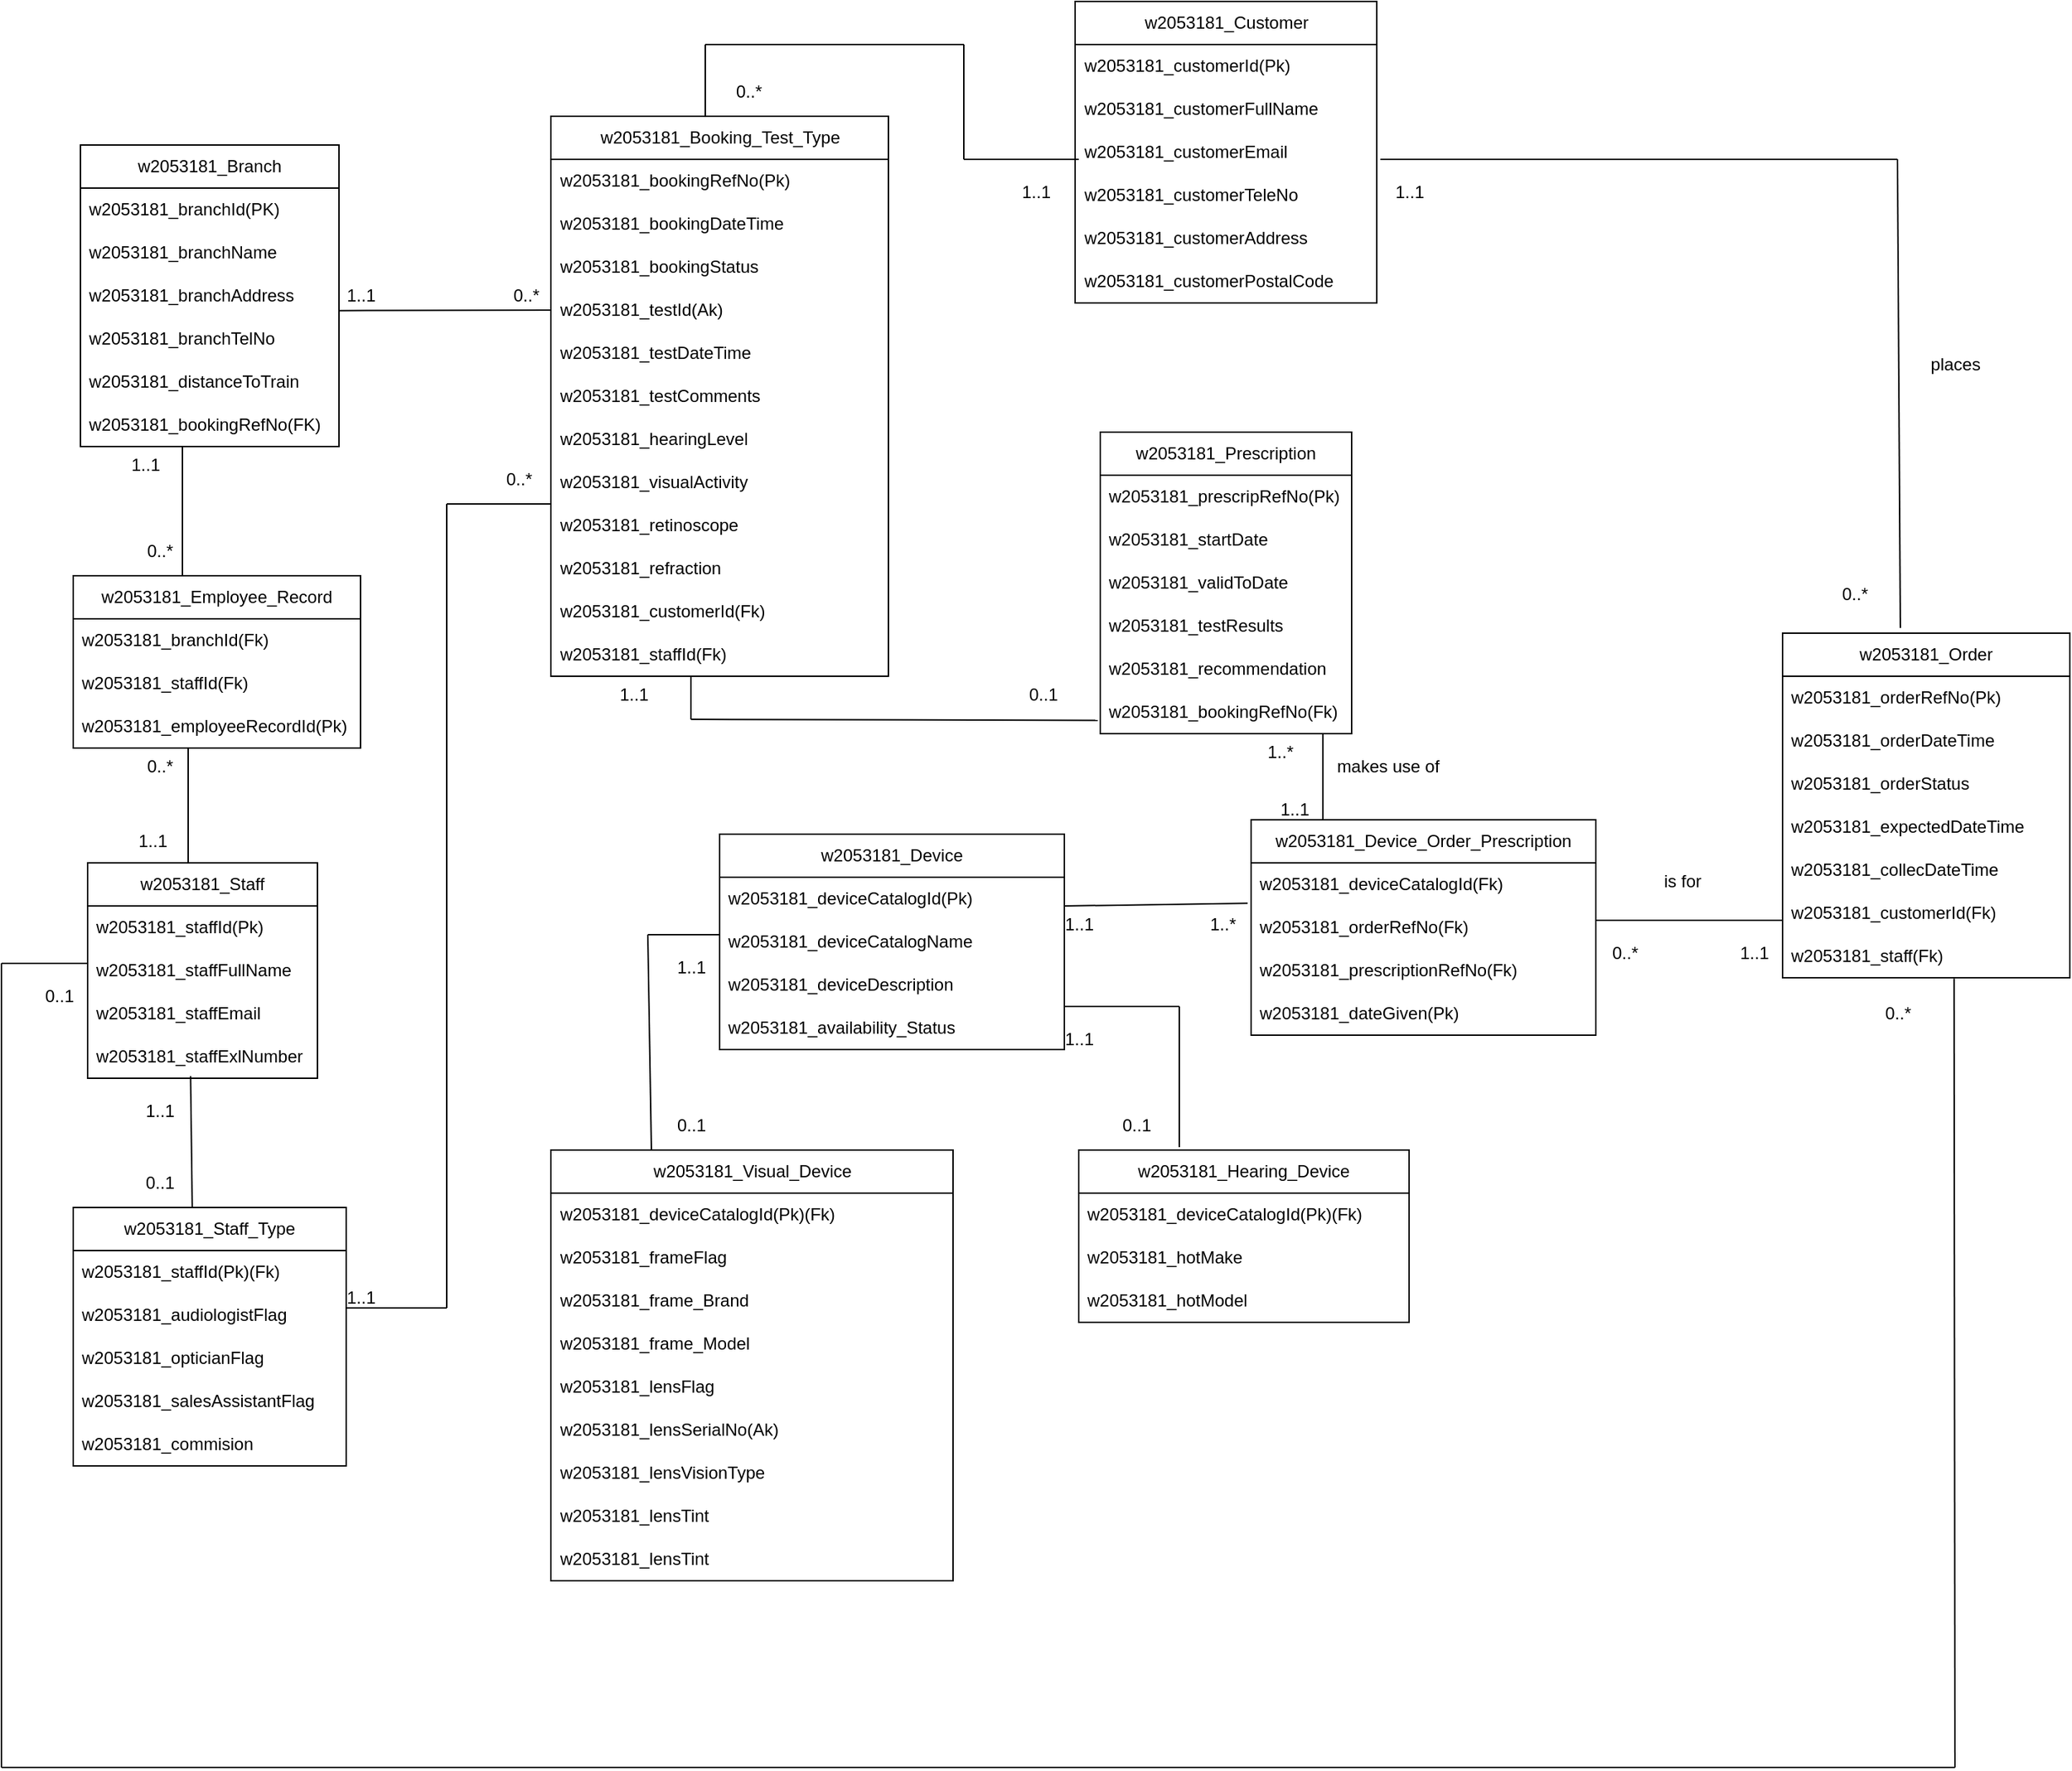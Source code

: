 <mxfile version="24.8.3">
  <diagram name="Page-1" id="bJyHh586enk4Mlsa7Qvp">
    <mxGraphModel dx="1720" dy="743" grid="1" gridSize="10" guides="1" tooltips="1" connect="1" arrows="1" fold="1" page="1" pageScale="1" pageWidth="850" pageHeight="1100" math="0" shadow="0">
      <root>
        <mxCell id="0" />
        <mxCell id="1" parent="0" />
        <mxCell id="fAgYxq34U-bRokej3RfG-1" value="w2053181_Branch" style="swimlane;fontStyle=0;childLayout=stackLayout;horizontal=1;startSize=30;horizontalStack=0;resizeParent=1;resizeParentMax=0;resizeLast=0;collapsible=1;marginBottom=0;whiteSpace=wrap;html=1;" vertex="1" parent="1">
          <mxGeometry x="85" y="150" width="180" height="210" as="geometry" />
        </mxCell>
        <mxCell id="fAgYxq34U-bRokej3RfG-2" value="w2053181_branchId(PK)" style="text;strokeColor=none;fillColor=none;align=left;verticalAlign=middle;spacingLeft=4;spacingRight=4;overflow=hidden;points=[[0,0.5],[1,0.5]];portConstraint=eastwest;rotatable=0;whiteSpace=wrap;html=1;" vertex="1" parent="fAgYxq34U-bRokej3RfG-1">
          <mxGeometry y="30" width="180" height="30" as="geometry" />
        </mxCell>
        <mxCell id="fAgYxq34U-bRokej3RfG-3" value="w2053181_branchName" style="text;strokeColor=none;fillColor=none;align=left;verticalAlign=middle;spacingLeft=4;spacingRight=4;overflow=hidden;points=[[0,0.5],[1,0.5]];portConstraint=eastwest;rotatable=0;whiteSpace=wrap;html=1;" vertex="1" parent="fAgYxq34U-bRokej3RfG-1">
          <mxGeometry y="60" width="180" height="30" as="geometry" />
        </mxCell>
        <mxCell id="fAgYxq34U-bRokej3RfG-4" value="w2053181_branchAddress" style="text;strokeColor=none;fillColor=none;align=left;verticalAlign=middle;spacingLeft=4;spacingRight=4;overflow=hidden;points=[[0,0.5],[1,0.5]];portConstraint=eastwest;rotatable=0;whiteSpace=wrap;html=1;" vertex="1" parent="fAgYxq34U-bRokej3RfG-1">
          <mxGeometry y="90" width="180" height="30" as="geometry" />
        </mxCell>
        <mxCell id="fAgYxq34U-bRokej3RfG-5" value="w2053181_branchTelNo" style="text;strokeColor=none;fillColor=none;align=left;verticalAlign=middle;spacingLeft=4;spacingRight=4;overflow=hidden;points=[[0,0.5],[1,0.5]];portConstraint=eastwest;rotatable=0;whiteSpace=wrap;html=1;" vertex="1" parent="fAgYxq34U-bRokej3RfG-1">
          <mxGeometry y="120" width="180" height="30" as="geometry" />
        </mxCell>
        <mxCell id="fAgYxq34U-bRokej3RfG-6" value="w2053181_distanceToTrain" style="text;strokeColor=none;fillColor=none;align=left;verticalAlign=middle;spacingLeft=4;spacingRight=4;overflow=hidden;points=[[0,0.5],[1,0.5]];portConstraint=eastwest;rotatable=0;whiteSpace=wrap;html=1;" vertex="1" parent="fAgYxq34U-bRokej3RfG-1">
          <mxGeometry y="150" width="180" height="30" as="geometry" />
        </mxCell>
        <mxCell id="fAgYxq34U-bRokej3RfG-7" value="w2053181_bookingRefNo(FK)" style="text;strokeColor=none;fillColor=none;align=left;verticalAlign=middle;spacingLeft=4;spacingRight=4;overflow=hidden;points=[[0,0.5],[1,0.5]];portConstraint=eastwest;rotatable=0;whiteSpace=wrap;html=1;" vertex="1" parent="fAgYxq34U-bRokej3RfG-1">
          <mxGeometry y="180" width="180" height="30" as="geometry" />
        </mxCell>
        <mxCell id="fAgYxq34U-bRokej3RfG-8" value="w2053181_Employee_Record" style="swimlane;fontStyle=0;childLayout=stackLayout;horizontal=1;startSize=30;horizontalStack=0;resizeParent=1;resizeParentMax=0;resizeLast=0;collapsible=1;marginBottom=0;whiteSpace=wrap;html=1;" vertex="1" parent="1">
          <mxGeometry x="80" y="450" width="200" height="120" as="geometry" />
        </mxCell>
        <mxCell id="fAgYxq34U-bRokej3RfG-9" value="w2053181_branchId(Fk)" style="text;strokeColor=none;fillColor=none;align=left;verticalAlign=middle;spacingLeft=4;spacingRight=4;overflow=hidden;points=[[0,0.5],[1,0.5]];portConstraint=eastwest;rotatable=0;whiteSpace=wrap;html=1;" vertex="1" parent="fAgYxq34U-bRokej3RfG-8">
          <mxGeometry y="30" width="200" height="30" as="geometry" />
        </mxCell>
        <mxCell id="fAgYxq34U-bRokej3RfG-10" value="w2053181_staffId(Fk)" style="text;strokeColor=none;fillColor=none;align=left;verticalAlign=middle;spacingLeft=4;spacingRight=4;overflow=hidden;points=[[0,0.5],[1,0.5]];portConstraint=eastwest;rotatable=0;whiteSpace=wrap;html=1;" vertex="1" parent="fAgYxq34U-bRokej3RfG-8">
          <mxGeometry y="60" width="200" height="30" as="geometry" />
        </mxCell>
        <mxCell id="fAgYxq34U-bRokej3RfG-12" value="w2053181_employeeRecordId(Pk)" style="text;strokeColor=none;fillColor=none;align=left;verticalAlign=middle;spacingLeft=4;spacingRight=4;overflow=hidden;points=[[0,0.5],[1,0.5]];portConstraint=eastwest;rotatable=0;whiteSpace=wrap;html=1;" vertex="1" parent="fAgYxq34U-bRokej3RfG-8">
          <mxGeometry y="90" width="200" height="30" as="geometry" />
        </mxCell>
        <mxCell id="fAgYxq34U-bRokej3RfG-14" value="w2053181_Staff_Type" style="swimlane;fontStyle=0;childLayout=stackLayout;horizontal=1;startSize=30;horizontalStack=0;resizeParent=1;resizeParentMax=0;resizeLast=0;collapsible=1;marginBottom=0;whiteSpace=wrap;html=1;" vertex="1" parent="1">
          <mxGeometry x="80" y="890" width="190" height="180" as="geometry" />
        </mxCell>
        <mxCell id="fAgYxq34U-bRokej3RfG-15" value="w2053181_staffId(Pk)(Fk)" style="text;strokeColor=none;fillColor=none;align=left;verticalAlign=middle;spacingLeft=4;spacingRight=4;overflow=hidden;points=[[0,0.5],[1,0.5]];portConstraint=eastwest;rotatable=0;whiteSpace=wrap;html=1;" vertex="1" parent="fAgYxq34U-bRokej3RfG-14">
          <mxGeometry y="30" width="190" height="30" as="geometry" />
        </mxCell>
        <mxCell id="fAgYxq34U-bRokej3RfG-19" value="w2053181_audiologistFlag" style="text;strokeColor=none;fillColor=none;align=left;verticalAlign=middle;spacingLeft=4;spacingRight=4;overflow=hidden;points=[[0,0.5],[1,0.5]];portConstraint=eastwest;rotatable=0;whiteSpace=wrap;html=1;" vertex="1" parent="fAgYxq34U-bRokej3RfG-14">
          <mxGeometry y="60" width="190" height="30" as="geometry" />
        </mxCell>
        <mxCell id="fAgYxq34U-bRokej3RfG-18" value="w2053181_opticianFlag" style="text;strokeColor=none;fillColor=none;align=left;verticalAlign=middle;spacingLeft=4;spacingRight=4;overflow=hidden;points=[[0,0.5],[1,0.5]];portConstraint=eastwest;rotatable=0;whiteSpace=wrap;html=1;" vertex="1" parent="fAgYxq34U-bRokej3RfG-14">
          <mxGeometry y="90" width="190" height="30" as="geometry" />
        </mxCell>
        <mxCell id="fAgYxq34U-bRokej3RfG-16" value="w2053181_salesAssistantFlag" style="text;strokeColor=none;fillColor=none;align=left;verticalAlign=middle;spacingLeft=4;spacingRight=4;overflow=hidden;points=[[0,0.5],[1,0.5]];portConstraint=eastwest;rotatable=0;whiteSpace=wrap;html=1;" vertex="1" parent="fAgYxq34U-bRokej3RfG-14">
          <mxGeometry y="120" width="190" height="30" as="geometry" />
        </mxCell>
        <mxCell id="fAgYxq34U-bRokej3RfG-17" value="w2053181_commision" style="text;strokeColor=none;fillColor=none;align=left;verticalAlign=middle;spacingLeft=4;spacingRight=4;overflow=hidden;points=[[0,0.5],[1,0.5]];portConstraint=eastwest;rotatable=0;whiteSpace=wrap;html=1;" vertex="1" parent="fAgYxq34U-bRokej3RfG-14">
          <mxGeometry y="150" width="190" height="30" as="geometry" />
        </mxCell>
        <mxCell id="fAgYxq34U-bRokej3RfG-20" value="w2053181_Staff" style="swimlane;fontStyle=0;childLayout=stackLayout;horizontal=1;startSize=30;horizontalStack=0;resizeParent=1;resizeParentMax=0;resizeLast=0;collapsible=1;marginBottom=0;whiteSpace=wrap;html=1;" vertex="1" parent="1">
          <mxGeometry x="90" y="650" width="160" height="150" as="geometry" />
        </mxCell>
        <mxCell id="fAgYxq34U-bRokej3RfG-21" value="w2053181_staffId(Pk)" style="text;strokeColor=none;fillColor=none;align=left;verticalAlign=middle;spacingLeft=4;spacingRight=4;overflow=hidden;points=[[0,0.5],[1,0.5]];portConstraint=eastwest;rotatable=0;whiteSpace=wrap;html=1;" vertex="1" parent="fAgYxq34U-bRokej3RfG-20">
          <mxGeometry y="30" width="160" height="30" as="geometry" />
        </mxCell>
        <mxCell id="fAgYxq34U-bRokej3RfG-22" value="w2053181_staffFullName" style="text;strokeColor=none;fillColor=none;align=left;verticalAlign=middle;spacingLeft=4;spacingRight=4;overflow=hidden;points=[[0,0.5],[1,0.5]];portConstraint=eastwest;rotatable=0;whiteSpace=wrap;html=1;" vertex="1" parent="fAgYxq34U-bRokej3RfG-20">
          <mxGeometry y="60" width="160" height="30" as="geometry" />
        </mxCell>
        <mxCell id="fAgYxq34U-bRokej3RfG-23" value="w2053181_staffEmail" style="text;strokeColor=none;fillColor=none;align=left;verticalAlign=middle;spacingLeft=4;spacingRight=4;overflow=hidden;points=[[0,0.5],[1,0.5]];portConstraint=eastwest;rotatable=0;whiteSpace=wrap;html=1;" vertex="1" parent="fAgYxq34U-bRokej3RfG-20">
          <mxGeometry y="90" width="160" height="30" as="geometry" />
        </mxCell>
        <mxCell id="fAgYxq34U-bRokej3RfG-24" value="w2053181_staffExlNumber" style="text;strokeColor=none;fillColor=none;align=left;verticalAlign=middle;spacingLeft=4;spacingRight=4;overflow=hidden;points=[[0,0.5],[1,0.5]];portConstraint=eastwest;rotatable=0;whiteSpace=wrap;html=1;" vertex="1" parent="fAgYxq34U-bRokej3RfG-20">
          <mxGeometry y="120" width="160" height="30" as="geometry" />
        </mxCell>
        <mxCell id="fAgYxq34U-bRokej3RfG-25" value="w2053181_Booking_Test_Type" style="swimlane;fontStyle=0;childLayout=stackLayout;horizontal=1;startSize=30;horizontalStack=0;resizeParent=1;resizeParentMax=0;resizeLast=0;collapsible=1;marginBottom=0;whiteSpace=wrap;html=1;" vertex="1" parent="1">
          <mxGeometry x="412.5" y="130" width="235" height="390" as="geometry" />
        </mxCell>
        <mxCell id="fAgYxq34U-bRokej3RfG-26" value="w2053181_bookingRefNo(Pk)" style="text;strokeColor=none;fillColor=none;align=left;verticalAlign=middle;spacingLeft=4;spacingRight=4;overflow=hidden;points=[[0,0.5],[1,0.5]];portConstraint=eastwest;rotatable=0;whiteSpace=wrap;html=1;" vertex="1" parent="fAgYxq34U-bRokej3RfG-25">
          <mxGeometry y="30" width="235" height="30" as="geometry" />
        </mxCell>
        <mxCell id="fAgYxq34U-bRokej3RfG-28" value="w2053181_bookingDateTime" style="text;strokeColor=none;fillColor=none;align=left;verticalAlign=middle;spacingLeft=4;spacingRight=4;overflow=hidden;points=[[0,0.5],[1,0.5]];portConstraint=eastwest;rotatable=0;whiteSpace=wrap;html=1;" vertex="1" parent="fAgYxq34U-bRokej3RfG-25">
          <mxGeometry y="60" width="235" height="30" as="geometry" />
        </mxCell>
        <mxCell id="fAgYxq34U-bRokej3RfG-29" value="w2053181_bookingStatus" style="text;strokeColor=none;fillColor=none;align=left;verticalAlign=middle;spacingLeft=4;spacingRight=4;overflow=hidden;points=[[0,0.5],[1,0.5]];portConstraint=eastwest;rotatable=0;whiteSpace=wrap;html=1;" vertex="1" parent="fAgYxq34U-bRokej3RfG-25">
          <mxGeometry y="90" width="235" height="30" as="geometry" />
        </mxCell>
        <mxCell id="fAgYxq34U-bRokej3RfG-30" value="w2053181_testId(Ak)" style="text;strokeColor=none;fillColor=none;align=left;verticalAlign=middle;spacingLeft=4;spacingRight=4;overflow=hidden;points=[[0,0.5],[1,0.5]];portConstraint=eastwest;rotatable=0;whiteSpace=wrap;html=1;" vertex="1" parent="fAgYxq34U-bRokej3RfG-25">
          <mxGeometry y="120" width="235" height="30" as="geometry" />
        </mxCell>
        <mxCell id="fAgYxq34U-bRokej3RfG-31" value="w2053181_testDateTime" style="text;strokeColor=none;fillColor=none;align=left;verticalAlign=middle;spacingLeft=4;spacingRight=4;overflow=hidden;points=[[0,0.5],[1,0.5]];portConstraint=eastwest;rotatable=0;whiteSpace=wrap;html=1;" vertex="1" parent="fAgYxq34U-bRokej3RfG-25">
          <mxGeometry y="150" width="235" height="30" as="geometry" />
        </mxCell>
        <mxCell id="fAgYxq34U-bRokej3RfG-32" value="w2053181_testComments" style="text;strokeColor=none;fillColor=none;align=left;verticalAlign=middle;spacingLeft=4;spacingRight=4;overflow=hidden;points=[[0,0.5],[1,0.5]];portConstraint=eastwest;rotatable=0;whiteSpace=wrap;html=1;" vertex="1" parent="fAgYxq34U-bRokej3RfG-25">
          <mxGeometry y="180" width="235" height="30" as="geometry" />
        </mxCell>
        <mxCell id="fAgYxq34U-bRokej3RfG-33" value="w2053181_hearingLevel" style="text;strokeColor=none;fillColor=none;align=left;verticalAlign=middle;spacingLeft=4;spacingRight=4;overflow=hidden;points=[[0,0.5],[1,0.5]];portConstraint=eastwest;rotatable=0;whiteSpace=wrap;html=1;" vertex="1" parent="fAgYxq34U-bRokej3RfG-25">
          <mxGeometry y="210" width="235" height="30" as="geometry" />
        </mxCell>
        <mxCell id="fAgYxq34U-bRokej3RfG-34" value="w2053181_visualActivity" style="text;strokeColor=none;fillColor=none;align=left;verticalAlign=middle;spacingLeft=4;spacingRight=4;overflow=hidden;points=[[0,0.5],[1,0.5]];portConstraint=eastwest;rotatable=0;whiteSpace=wrap;html=1;" vertex="1" parent="fAgYxq34U-bRokej3RfG-25">
          <mxGeometry y="240" width="235" height="30" as="geometry" />
        </mxCell>
        <mxCell id="fAgYxq34U-bRokej3RfG-35" value="w2053181_retinoscope" style="text;strokeColor=none;fillColor=none;align=left;verticalAlign=middle;spacingLeft=4;spacingRight=4;overflow=hidden;points=[[0,0.5],[1,0.5]];portConstraint=eastwest;rotatable=0;whiteSpace=wrap;html=1;" vertex="1" parent="fAgYxq34U-bRokej3RfG-25">
          <mxGeometry y="270" width="235" height="30" as="geometry" />
        </mxCell>
        <mxCell id="fAgYxq34U-bRokej3RfG-36" value="w2053181_refraction" style="text;strokeColor=none;fillColor=none;align=left;verticalAlign=middle;spacingLeft=4;spacingRight=4;overflow=hidden;points=[[0,0.5],[1,0.5]];portConstraint=eastwest;rotatable=0;whiteSpace=wrap;html=1;" vertex="1" parent="fAgYxq34U-bRokej3RfG-25">
          <mxGeometry y="300" width="235" height="30" as="geometry" />
        </mxCell>
        <mxCell id="fAgYxq34U-bRokej3RfG-37" value="w2053181_customerId(Fk)" style="text;strokeColor=none;fillColor=none;align=left;verticalAlign=middle;spacingLeft=4;spacingRight=4;overflow=hidden;points=[[0,0.5],[1,0.5]];portConstraint=eastwest;rotatable=0;whiteSpace=wrap;html=1;" vertex="1" parent="fAgYxq34U-bRokej3RfG-25">
          <mxGeometry y="330" width="235" height="30" as="geometry" />
        </mxCell>
        <mxCell id="fAgYxq34U-bRokej3RfG-100" value="" style="endArrow=none;html=1;rounded=0;entryX=-0.01;entryY=0.693;entryDx=0;entryDy=0;entryPerimeter=0;" edge="1" parent="fAgYxq34U-bRokej3RfG-25" target="fAgYxq34U-bRokej3RfG-72">
          <mxGeometry width="50" height="50" relative="1" as="geometry">
            <mxPoint x="97.5" y="420" as="sourcePoint" />
            <mxPoint x="377.5" y="420" as="targetPoint" />
          </mxGeometry>
        </mxCell>
        <mxCell id="fAgYxq34U-bRokej3RfG-38" value="w2053181_staffId(Fk)" style="text;strokeColor=none;fillColor=none;align=left;verticalAlign=middle;spacingLeft=4;spacingRight=4;overflow=hidden;points=[[0,0.5],[1,0.5]];portConstraint=eastwest;rotatable=0;whiteSpace=wrap;html=1;" vertex="1" parent="fAgYxq34U-bRokej3RfG-25">
          <mxGeometry y="360" width="235" height="30" as="geometry" />
        </mxCell>
        <mxCell id="fAgYxq34U-bRokej3RfG-39" value="w2053181_Visual_Device" style="swimlane;fontStyle=0;childLayout=stackLayout;horizontal=1;startSize=30;horizontalStack=0;resizeParent=1;resizeParentMax=0;resizeLast=0;collapsible=1;marginBottom=0;whiteSpace=wrap;html=1;" vertex="1" parent="1">
          <mxGeometry x="412.5" y="850" width="280" height="300" as="geometry" />
        </mxCell>
        <mxCell id="fAgYxq34U-bRokej3RfG-40" value="w2053181_deviceCatalogId(Pk)(Fk)" style="text;strokeColor=none;fillColor=none;align=left;verticalAlign=middle;spacingLeft=4;spacingRight=4;overflow=hidden;points=[[0,0.5],[1,0.5]];portConstraint=eastwest;rotatable=0;whiteSpace=wrap;html=1;" vertex="1" parent="fAgYxq34U-bRokej3RfG-39">
          <mxGeometry y="30" width="280" height="30" as="geometry" />
        </mxCell>
        <mxCell id="fAgYxq34U-bRokej3RfG-41" value="w2053181_frameFlag" style="text;strokeColor=none;fillColor=none;align=left;verticalAlign=middle;spacingLeft=4;spacingRight=4;overflow=hidden;points=[[0,0.5],[1,0.5]];portConstraint=eastwest;rotatable=0;whiteSpace=wrap;html=1;" vertex="1" parent="fAgYxq34U-bRokej3RfG-39">
          <mxGeometry y="60" width="280" height="30" as="geometry" />
        </mxCell>
        <mxCell id="fAgYxq34U-bRokej3RfG-42" value="w2053181_frame_Brand" style="text;strokeColor=none;fillColor=none;align=left;verticalAlign=middle;spacingLeft=4;spacingRight=4;overflow=hidden;points=[[0,0.5],[1,0.5]];portConstraint=eastwest;rotatable=0;whiteSpace=wrap;html=1;" vertex="1" parent="fAgYxq34U-bRokej3RfG-39">
          <mxGeometry y="90" width="280" height="30" as="geometry" />
        </mxCell>
        <mxCell id="fAgYxq34U-bRokej3RfG-48" value="w2053181_frame_Model" style="text;strokeColor=none;fillColor=none;align=left;verticalAlign=middle;spacingLeft=4;spacingRight=4;overflow=hidden;points=[[0,0.5],[1,0.5]];portConstraint=eastwest;rotatable=0;whiteSpace=wrap;html=1;" vertex="1" parent="fAgYxq34U-bRokej3RfG-39">
          <mxGeometry y="120" width="280" height="30" as="geometry" />
        </mxCell>
        <mxCell id="fAgYxq34U-bRokej3RfG-49" value="w2053181_lensFlag" style="text;strokeColor=none;fillColor=none;align=left;verticalAlign=middle;spacingLeft=4;spacingRight=4;overflow=hidden;points=[[0,0.5],[1,0.5]];portConstraint=eastwest;rotatable=0;whiteSpace=wrap;html=1;" vertex="1" parent="fAgYxq34U-bRokej3RfG-39">
          <mxGeometry y="150" width="280" height="30" as="geometry" />
        </mxCell>
        <mxCell id="fAgYxq34U-bRokej3RfG-50" value="w2053181_lensSerialNo(Ak)" style="text;strokeColor=none;fillColor=none;align=left;verticalAlign=middle;spacingLeft=4;spacingRight=4;overflow=hidden;points=[[0,0.5],[1,0.5]];portConstraint=eastwest;rotatable=0;whiteSpace=wrap;html=1;" vertex="1" parent="fAgYxq34U-bRokej3RfG-39">
          <mxGeometry y="180" width="280" height="30" as="geometry" />
        </mxCell>
        <mxCell id="fAgYxq34U-bRokej3RfG-51" value="w2053181_lensVisionType" style="text;strokeColor=none;fillColor=none;align=left;verticalAlign=middle;spacingLeft=4;spacingRight=4;overflow=hidden;points=[[0,0.5],[1,0.5]];portConstraint=eastwest;rotatable=0;whiteSpace=wrap;html=1;" vertex="1" parent="fAgYxq34U-bRokej3RfG-39">
          <mxGeometry y="210" width="280" height="30" as="geometry" />
        </mxCell>
        <mxCell id="fAgYxq34U-bRokej3RfG-52" value="w2053181_lensTint" style="text;strokeColor=none;fillColor=none;align=left;verticalAlign=middle;spacingLeft=4;spacingRight=4;overflow=hidden;points=[[0,0.5],[1,0.5]];portConstraint=eastwest;rotatable=0;whiteSpace=wrap;html=1;" vertex="1" parent="fAgYxq34U-bRokej3RfG-39">
          <mxGeometry y="240" width="280" height="30" as="geometry" />
        </mxCell>
        <mxCell id="fAgYxq34U-bRokej3RfG-53" value="w2053181_lensTint" style="text;strokeColor=none;fillColor=none;align=left;verticalAlign=middle;spacingLeft=4;spacingRight=4;overflow=hidden;points=[[0,0.5],[1,0.5]];portConstraint=eastwest;rotatable=0;whiteSpace=wrap;html=1;" vertex="1" parent="fAgYxq34U-bRokej3RfG-39">
          <mxGeometry y="270" width="280" height="30" as="geometry" />
        </mxCell>
        <mxCell id="fAgYxq34U-bRokej3RfG-43" value="w2053181_Device" style="swimlane;fontStyle=0;childLayout=stackLayout;horizontal=1;startSize=30;horizontalStack=0;resizeParent=1;resizeParentMax=0;resizeLast=0;collapsible=1;marginBottom=0;whiteSpace=wrap;html=1;" vertex="1" parent="1">
          <mxGeometry x="530" y="630" width="240" height="150" as="geometry" />
        </mxCell>
        <mxCell id="fAgYxq34U-bRokej3RfG-44" value="w2053181_deviceCatalogId(Pk)" style="text;strokeColor=none;fillColor=none;align=left;verticalAlign=middle;spacingLeft=4;spacingRight=4;overflow=hidden;points=[[0,0.5],[1,0.5]];portConstraint=eastwest;rotatable=0;whiteSpace=wrap;html=1;" vertex="1" parent="fAgYxq34U-bRokej3RfG-43">
          <mxGeometry y="30" width="240" height="30" as="geometry" />
        </mxCell>
        <mxCell id="fAgYxq34U-bRokej3RfG-45" value="w2053181_deviceCatalogName" style="text;strokeColor=none;fillColor=none;align=left;verticalAlign=middle;spacingLeft=4;spacingRight=4;overflow=hidden;points=[[0,0.5],[1,0.5]];portConstraint=eastwest;rotatable=0;whiteSpace=wrap;html=1;" vertex="1" parent="fAgYxq34U-bRokej3RfG-43">
          <mxGeometry y="60" width="240" height="30" as="geometry" />
        </mxCell>
        <mxCell id="fAgYxq34U-bRokej3RfG-46" value="w2053181_deviceDescription" style="text;strokeColor=none;fillColor=none;align=left;verticalAlign=middle;spacingLeft=4;spacingRight=4;overflow=hidden;points=[[0,0.5],[1,0.5]];portConstraint=eastwest;rotatable=0;whiteSpace=wrap;html=1;" vertex="1" parent="fAgYxq34U-bRokej3RfG-43">
          <mxGeometry y="90" width="240" height="30" as="geometry" />
        </mxCell>
        <mxCell id="fAgYxq34U-bRokej3RfG-47" value="w2053181_availability_Status" style="text;strokeColor=none;fillColor=none;align=left;verticalAlign=middle;spacingLeft=4;spacingRight=4;overflow=hidden;points=[[0,0.5],[1,0.5]];portConstraint=eastwest;rotatable=0;whiteSpace=wrap;html=1;" vertex="1" parent="fAgYxq34U-bRokej3RfG-43">
          <mxGeometry y="120" width="240" height="30" as="geometry" />
        </mxCell>
        <mxCell id="fAgYxq34U-bRokej3RfG-54" value="w2053181_Hearing_Device" style="swimlane;fontStyle=0;childLayout=stackLayout;horizontal=1;startSize=30;horizontalStack=0;resizeParent=1;resizeParentMax=0;resizeLast=0;collapsible=1;marginBottom=0;whiteSpace=wrap;html=1;" vertex="1" parent="1">
          <mxGeometry x="780" y="850" width="230" height="120" as="geometry" />
        </mxCell>
        <mxCell id="fAgYxq34U-bRokej3RfG-55" value="w2053181_deviceCatalogId(Pk)(Fk)" style="text;strokeColor=none;fillColor=none;align=left;verticalAlign=middle;spacingLeft=4;spacingRight=4;overflow=hidden;points=[[0,0.5],[1,0.5]];portConstraint=eastwest;rotatable=0;whiteSpace=wrap;html=1;" vertex="1" parent="fAgYxq34U-bRokej3RfG-54">
          <mxGeometry y="30" width="230" height="30" as="geometry" />
        </mxCell>
        <mxCell id="fAgYxq34U-bRokej3RfG-56" value="w2053181_hotMake" style="text;strokeColor=none;fillColor=none;align=left;verticalAlign=middle;spacingLeft=4;spacingRight=4;overflow=hidden;points=[[0,0.5],[1,0.5]];portConstraint=eastwest;rotatable=0;whiteSpace=wrap;html=1;" vertex="1" parent="fAgYxq34U-bRokej3RfG-54">
          <mxGeometry y="60" width="230" height="30" as="geometry" />
        </mxCell>
        <mxCell id="fAgYxq34U-bRokej3RfG-57" value="w2053181_hotModel" style="text;strokeColor=none;fillColor=none;align=left;verticalAlign=middle;spacingLeft=4;spacingRight=4;overflow=hidden;points=[[0,0.5],[1,0.5]];portConstraint=eastwest;rotatable=0;whiteSpace=wrap;html=1;" vertex="1" parent="fAgYxq34U-bRokej3RfG-54">
          <mxGeometry y="90" width="230" height="30" as="geometry" />
        </mxCell>
        <mxCell id="fAgYxq34U-bRokej3RfG-59" value="w2053181_Customer" style="swimlane;fontStyle=0;childLayout=stackLayout;horizontal=1;startSize=30;horizontalStack=0;resizeParent=1;resizeParentMax=0;resizeLast=0;collapsible=1;marginBottom=0;whiteSpace=wrap;html=1;" vertex="1" parent="1">
          <mxGeometry x="777.5" y="50" width="210" height="210" as="geometry" />
        </mxCell>
        <mxCell id="fAgYxq34U-bRokej3RfG-60" value="w2053181_customerId(Pk)" style="text;strokeColor=none;fillColor=none;align=left;verticalAlign=middle;spacingLeft=4;spacingRight=4;overflow=hidden;points=[[0,0.5],[1,0.5]];portConstraint=eastwest;rotatable=0;whiteSpace=wrap;html=1;" vertex="1" parent="fAgYxq34U-bRokej3RfG-59">
          <mxGeometry y="30" width="210" height="30" as="geometry" />
        </mxCell>
        <mxCell id="fAgYxq34U-bRokej3RfG-61" value="w2053181_customerFullName" style="text;strokeColor=none;fillColor=none;align=left;verticalAlign=middle;spacingLeft=4;spacingRight=4;overflow=hidden;points=[[0,0.5],[1,0.5]];portConstraint=eastwest;rotatable=0;whiteSpace=wrap;html=1;" vertex="1" parent="fAgYxq34U-bRokej3RfG-59">
          <mxGeometry y="60" width="210" height="30" as="geometry" />
        </mxCell>
        <mxCell id="fAgYxq34U-bRokej3RfG-62" value="w2053181_customerEmail" style="text;strokeColor=none;fillColor=none;align=left;verticalAlign=middle;spacingLeft=4;spacingRight=4;overflow=hidden;points=[[0,0.5],[1,0.5]];portConstraint=eastwest;rotatable=0;whiteSpace=wrap;html=1;" vertex="1" parent="fAgYxq34U-bRokej3RfG-59">
          <mxGeometry y="90" width="210" height="30" as="geometry" />
        </mxCell>
        <mxCell id="fAgYxq34U-bRokej3RfG-63" value="w2053181_customerTeleNo" style="text;strokeColor=none;fillColor=none;align=left;verticalAlign=middle;spacingLeft=4;spacingRight=4;overflow=hidden;points=[[0,0.5],[1,0.5]];portConstraint=eastwest;rotatable=0;whiteSpace=wrap;html=1;" vertex="1" parent="fAgYxq34U-bRokej3RfG-59">
          <mxGeometry y="120" width="210" height="30" as="geometry" />
        </mxCell>
        <mxCell id="fAgYxq34U-bRokej3RfG-64" value="w2053181_customerAddress" style="text;strokeColor=none;fillColor=none;align=left;verticalAlign=middle;spacingLeft=4;spacingRight=4;overflow=hidden;points=[[0,0.5],[1,0.5]];portConstraint=eastwest;rotatable=0;whiteSpace=wrap;html=1;" vertex="1" parent="fAgYxq34U-bRokej3RfG-59">
          <mxGeometry y="150" width="210" height="30" as="geometry" />
        </mxCell>
        <mxCell id="fAgYxq34U-bRokej3RfG-65" value="w2053181_customerPostalCode" style="text;strokeColor=none;fillColor=none;align=left;verticalAlign=middle;spacingLeft=4;spacingRight=4;overflow=hidden;points=[[0,0.5],[1,0.5]];portConstraint=eastwest;rotatable=0;whiteSpace=wrap;html=1;" vertex="1" parent="fAgYxq34U-bRokej3RfG-59">
          <mxGeometry y="180" width="210" height="30" as="geometry" />
        </mxCell>
        <mxCell id="fAgYxq34U-bRokej3RfG-66" value="w2053181_Prescription" style="swimlane;fontStyle=0;childLayout=stackLayout;horizontal=1;startSize=30;horizontalStack=0;resizeParent=1;resizeParentMax=0;resizeLast=0;collapsible=1;marginBottom=0;whiteSpace=wrap;html=1;" vertex="1" parent="1">
          <mxGeometry x="795" y="350" width="175" height="210" as="geometry" />
        </mxCell>
        <mxCell id="fAgYxq34U-bRokej3RfG-67" value="w2053181_prescripRefNo(Pk)" style="text;strokeColor=none;fillColor=none;align=left;verticalAlign=middle;spacingLeft=4;spacingRight=4;overflow=hidden;points=[[0,0.5],[1,0.5]];portConstraint=eastwest;rotatable=0;whiteSpace=wrap;html=1;" vertex="1" parent="fAgYxq34U-bRokej3RfG-66">
          <mxGeometry y="30" width="175" height="30" as="geometry" />
        </mxCell>
        <mxCell id="fAgYxq34U-bRokej3RfG-68" value="w2053181_startDate" style="text;strokeColor=none;fillColor=none;align=left;verticalAlign=middle;spacingLeft=4;spacingRight=4;overflow=hidden;points=[[0,0.5],[1,0.5]];portConstraint=eastwest;rotatable=0;whiteSpace=wrap;html=1;" vertex="1" parent="fAgYxq34U-bRokej3RfG-66">
          <mxGeometry y="60" width="175" height="30" as="geometry" />
        </mxCell>
        <mxCell id="fAgYxq34U-bRokej3RfG-69" value="w2053181_validToDate" style="text;strokeColor=none;fillColor=none;align=left;verticalAlign=middle;spacingLeft=4;spacingRight=4;overflow=hidden;points=[[0,0.5],[1,0.5]];portConstraint=eastwest;rotatable=0;whiteSpace=wrap;html=1;" vertex="1" parent="fAgYxq34U-bRokej3RfG-66">
          <mxGeometry y="90" width="175" height="30" as="geometry" />
        </mxCell>
        <mxCell id="fAgYxq34U-bRokej3RfG-70" value="w2053181_testResults" style="text;strokeColor=none;fillColor=none;align=left;verticalAlign=middle;spacingLeft=4;spacingRight=4;overflow=hidden;points=[[0,0.5],[1,0.5]];portConstraint=eastwest;rotatable=0;whiteSpace=wrap;html=1;" vertex="1" parent="fAgYxq34U-bRokej3RfG-66">
          <mxGeometry y="120" width="175" height="30" as="geometry" />
        </mxCell>
        <mxCell id="fAgYxq34U-bRokej3RfG-71" value="w2053181_recommendation" style="text;strokeColor=none;fillColor=none;align=left;verticalAlign=middle;spacingLeft=4;spacingRight=4;overflow=hidden;points=[[0,0.5],[1,0.5]];portConstraint=eastwest;rotatable=0;whiteSpace=wrap;html=1;" vertex="1" parent="fAgYxq34U-bRokej3RfG-66">
          <mxGeometry y="150" width="175" height="30" as="geometry" />
        </mxCell>
        <mxCell id="fAgYxq34U-bRokej3RfG-72" value="w2053181_bookingRefNo(Fk)" style="text;strokeColor=none;fillColor=none;align=left;verticalAlign=middle;spacingLeft=4;spacingRight=4;overflow=hidden;points=[[0,0.5],[1,0.5]];portConstraint=eastwest;rotatable=0;whiteSpace=wrap;html=1;" vertex="1" parent="fAgYxq34U-bRokej3RfG-66">
          <mxGeometry y="180" width="175" height="30" as="geometry" />
        </mxCell>
        <mxCell id="fAgYxq34U-bRokej3RfG-73" value="w2053181_Device_Order_Prescription" style="swimlane;fontStyle=0;childLayout=stackLayout;horizontal=1;startSize=30;horizontalStack=0;resizeParent=1;resizeParentMax=0;resizeLast=0;collapsible=1;marginBottom=0;whiteSpace=wrap;html=1;" vertex="1" parent="1">
          <mxGeometry x="900" y="620" width="240" height="150" as="geometry" />
        </mxCell>
        <mxCell id="fAgYxq34U-bRokej3RfG-74" value="w2053181_deviceCatalogId(Fk)" style="text;strokeColor=none;fillColor=none;align=left;verticalAlign=middle;spacingLeft=4;spacingRight=4;overflow=hidden;points=[[0,0.5],[1,0.5]];portConstraint=eastwest;rotatable=0;whiteSpace=wrap;html=1;" vertex="1" parent="fAgYxq34U-bRokej3RfG-73">
          <mxGeometry y="30" width="240" height="30" as="geometry" />
        </mxCell>
        <mxCell id="fAgYxq34U-bRokej3RfG-75" value="w2053181_orderRefNo(Fk)" style="text;strokeColor=none;fillColor=none;align=left;verticalAlign=middle;spacingLeft=4;spacingRight=4;overflow=hidden;points=[[0,0.5],[1,0.5]];portConstraint=eastwest;rotatable=0;whiteSpace=wrap;html=1;" vertex="1" parent="fAgYxq34U-bRokej3RfG-73">
          <mxGeometry y="60" width="240" height="30" as="geometry" />
        </mxCell>
        <mxCell id="fAgYxq34U-bRokej3RfG-76" value="w2053181_prescriptionRefNo(Fk)" style="text;strokeColor=none;fillColor=none;align=left;verticalAlign=middle;spacingLeft=4;spacingRight=4;overflow=hidden;points=[[0,0.5],[1,0.5]];portConstraint=eastwest;rotatable=0;whiteSpace=wrap;html=1;" vertex="1" parent="fAgYxq34U-bRokej3RfG-73">
          <mxGeometry y="90" width="240" height="30" as="geometry" />
        </mxCell>
        <mxCell id="fAgYxq34U-bRokej3RfG-77" value="w2053181_dateGiven(Pk)" style="text;strokeColor=none;fillColor=none;align=left;verticalAlign=middle;spacingLeft=4;spacingRight=4;overflow=hidden;points=[[0,0.5],[1,0.5]];portConstraint=eastwest;rotatable=0;whiteSpace=wrap;html=1;" vertex="1" parent="fAgYxq34U-bRokej3RfG-73">
          <mxGeometry y="120" width="240" height="30" as="geometry" />
        </mxCell>
        <mxCell id="fAgYxq34U-bRokej3RfG-78" value="w2053181_Order" style="swimlane;fontStyle=0;childLayout=stackLayout;horizontal=1;startSize=30;horizontalStack=0;resizeParent=1;resizeParentMax=0;resizeLast=0;collapsible=1;marginBottom=0;whiteSpace=wrap;html=1;" vertex="1" parent="1">
          <mxGeometry x="1270" y="490" width="200" height="240" as="geometry" />
        </mxCell>
        <mxCell id="fAgYxq34U-bRokej3RfG-79" value="w2053181_orderRefNo(Pk)" style="text;strokeColor=none;fillColor=none;align=left;verticalAlign=middle;spacingLeft=4;spacingRight=4;overflow=hidden;points=[[0,0.5],[1,0.5]];portConstraint=eastwest;rotatable=0;whiteSpace=wrap;html=1;" vertex="1" parent="fAgYxq34U-bRokej3RfG-78">
          <mxGeometry y="30" width="200" height="30" as="geometry" />
        </mxCell>
        <mxCell id="fAgYxq34U-bRokej3RfG-80" value="w2053181_orderDateTime" style="text;strokeColor=none;fillColor=none;align=left;verticalAlign=middle;spacingLeft=4;spacingRight=4;overflow=hidden;points=[[0,0.5],[1,0.5]];portConstraint=eastwest;rotatable=0;whiteSpace=wrap;html=1;" vertex="1" parent="fAgYxq34U-bRokej3RfG-78">
          <mxGeometry y="60" width="200" height="30" as="geometry" />
        </mxCell>
        <mxCell id="fAgYxq34U-bRokej3RfG-81" value="w2053181_orderStatus" style="text;strokeColor=none;fillColor=none;align=left;verticalAlign=middle;spacingLeft=4;spacingRight=4;overflow=hidden;points=[[0,0.5],[1,0.5]];portConstraint=eastwest;rotatable=0;whiteSpace=wrap;html=1;" vertex="1" parent="fAgYxq34U-bRokej3RfG-78">
          <mxGeometry y="90" width="200" height="30" as="geometry" />
        </mxCell>
        <mxCell id="fAgYxq34U-bRokej3RfG-82" value="w2053181_expectedDateTime" style="text;strokeColor=none;fillColor=none;align=left;verticalAlign=middle;spacingLeft=4;spacingRight=4;overflow=hidden;points=[[0,0.5],[1,0.5]];portConstraint=eastwest;rotatable=0;whiteSpace=wrap;html=1;" vertex="1" parent="fAgYxq34U-bRokej3RfG-78">
          <mxGeometry y="120" width="200" height="30" as="geometry" />
        </mxCell>
        <mxCell id="fAgYxq34U-bRokej3RfG-83" value="w2053181_collecDateTime" style="text;strokeColor=none;fillColor=none;align=left;verticalAlign=middle;spacingLeft=4;spacingRight=4;overflow=hidden;points=[[0,0.5],[1,0.5]];portConstraint=eastwest;rotatable=0;whiteSpace=wrap;html=1;" vertex="1" parent="fAgYxq34U-bRokej3RfG-78">
          <mxGeometry y="150" width="200" height="30" as="geometry" />
        </mxCell>
        <mxCell id="fAgYxq34U-bRokej3RfG-84" value="w2053181_customerId(Fk)" style="text;strokeColor=none;fillColor=none;align=left;verticalAlign=middle;spacingLeft=4;spacingRight=4;overflow=hidden;points=[[0,0.5],[1,0.5]];portConstraint=eastwest;rotatable=0;whiteSpace=wrap;html=1;" vertex="1" parent="fAgYxq34U-bRokej3RfG-78">
          <mxGeometry y="180" width="200" height="30" as="geometry" />
        </mxCell>
        <mxCell id="fAgYxq34U-bRokej3RfG-85" value="w2053181_staff(Fk)" style="text;strokeColor=none;fillColor=none;align=left;verticalAlign=middle;spacingLeft=4;spacingRight=4;overflow=hidden;points=[[0,0.5],[1,0.5]];portConstraint=eastwest;rotatable=0;whiteSpace=wrap;html=1;" vertex="1" parent="fAgYxq34U-bRokej3RfG-78">
          <mxGeometry y="210" width="200" height="30" as="geometry" />
        </mxCell>
        <mxCell id="fAgYxq34U-bRokej3RfG-87" value="" style="endArrow=none;html=1;rounded=0;" edge="1" parent="1">
          <mxGeometry width="50" height="50" relative="1" as="geometry">
            <mxPoint x="156" y="450" as="sourcePoint" />
            <mxPoint x="156" y="360" as="targetPoint" />
          </mxGeometry>
        </mxCell>
        <mxCell id="fAgYxq34U-bRokej3RfG-90" value="" style="endArrow=none;html=1;rounded=0;" edge="1" parent="1">
          <mxGeometry width="50" height="50" relative="1" as="geometry">
            <mxPoint x="160" y="650" as="sourcePoint" />
            <mxPoint x="160" y="570" as="targetPoint" />
          </mxGeometry>
        </mxCell>
        <mxCell id="fAgYxq34U-bRokej3RfG-91" value="" style="endArrow=none;html=1;rounded=0;entryX=0.448;entryY=0.949;entryDx=0;entryDy=0;entryPerimeter=0;exitX=0.436;exitY=0;exitDx=0;exitDy=0;exitPerimeter=0;" edge="1" parent="1" source="fAgYxq34U-bRokej3RfG-14" target="fAgYxq34U-bRokej3RfG-24">
          <mxGeometry width="50" height="50" relative="1" as="geometry">
            <mxPoint x="160" y="890" as="sourcePoint" />
            <mxPoint x="210" y="840" as="targetPoint" />
          </mxGeometry>
        </mxCell>
        <mxCell id="fAgYxq34U-bRokej3RfG-93" value="" style="endArrow=none;html=1;rounded=0;entryX=0;entryY=0.5;entryDx=0;entryDy=0;exitX=0.998;exitY=0.845;exitDx=0;exitDy=0;exitPerimeter=0;" edge="1" parent="1" source="fAgYxq34U-bRokej3RfG-4" target="fAgYxq34U-bRokej3RfG-30">
          <mxGeometry width="50" height="50" relative="1" as="geometry">
            <mxPoint x="265" y="270" as="sourcePoint" />
            <mxPoint x="315" y="220" as="targetPoint" />
          </mxGeometry>
        </mxCell>
        <mxCell id="fAgYxq34U-bRokej3RfG-94" value="" style="endArrow=none;html=1;rounded=0;entryX=0.032;entryY=0;entryDx=0;entryDy=0;entryPerimeter=0;" edge="1" parent="1">
          <mxGeometry width="50" height="50" relative="1" as="geometry">
            <mxPoint x="340" y="400" as="sourcePoint" />
            <mxPoint x="412.5" y="400" as="targetPoint" />
          </mxGeometry>
        </mxCell>
        <mxCell id="fAgYxq34U-bRokej3RfG-95" value="" style="endArrow=none;html=1;rounded=0;" edge="1" parent="1">
          <mxGeometry width="50" height="50" relative="1" as="geometry">
            <mxPoint x="340" y="960" as="sourcePoint" />
            <mxPoint x="340" y="400" as="targetPoint" />
          </mxGeometry>
        </mxCell>
        <mxCell id="fAgYxq34U-bRokej3RfG-96" value="" style="endArrow=none;html=1;rounded=0;" edge="1" parent="1">
          <mxGeometry width="50" height="50" relative="1" as="geometry">
            <mxPoint x="270" y="960" as="sourcePoint" />
            <mxPoint x="340" y="960" as="targetPoint" />
          </mxGeometry>
        </mxCell>
        <mxCell id="fAgYxq34U-bRokej3RfG-97" value="" style="endArrow=none;html=1;rounded=0;" edge="1" parent="1">
          <mxGeometry width="50" height="50" relative="1" as="geometry">
            <mxPoint x="510" y="550" as="sourcePoint" />
            <mxPoint x="510" y="520" as="targetPoint" />
          </mxGeometry>
        </mxCell>
        <mxCell id="fAgYxq34U-bRokej3RfG-101" value="" style="endArrow=none;html=1;rounded=0;" edge="1" parent="1">
          <mxGeometry width="50" height="50" relative="1" as="geometry">
            <mxPoint x="480" y="700" as="sourcePoint" />
            <mxPoint x="530" y="700" as="targetPoint" />
          </mxGeometry>
        </mxCell>
        <mxCell id="fAgYxq34U-bRokej3RfG-102" value="" style="endArrow=none;html=1;rounded=0;exitX=0.25;exitY=0;exitDx=0;exitDy=0;" edge="1" parent="1" source="fAgYxq34U-bRokej3RfG-39">
          <mxGeometry width="50" height="50" relative="1" as="geometry">
            <mxPoint x="430" y="750" as="sourcePoint" />
            <mxPoint x="480" y="700" as="targetPoint" />
          </mxGeometry>
        </mxCell>
        <mxCell id="fAgYxq34U-bRokej3RfG-103" value="" style="endArrow=none;html=1;rounded=0;entryX=-0.01;entryY=-0.061;entryDx=0;entryDy=0;entryPerimeter=0;" edge="1" parent="1" target="fAgYxq34U-bRokej3RfG-75">
          <mxGeometry width="50" height="50" relative="1" as="geometry">
            <mxPoint x="770" y="680" as="sourcePoint" />
            <mxPoint x="820" y="630" as="targetPoint" />
          </mxGeometry>
        </mxCell>
        <mxCell id="fAgYxq34U-bRokej3RfG-104" value="" style="endArrow=none;html=1;rounded=0;" edge="1" parent="1">
          <mxGeometry width="50" height="50" relative="1" as="geometry">
            <mxPoint x="770" y="750" as="sourcePoint" />
            <mxPoint x="850" y="750" as="targetPoint" />
          </mxGeometry>
        </mxCell>
        <mxCell id="fAgYxq34U-bRokej3RfG-105" value="" style="endArrow=none;html=1;rounded=0;" edge="1" parent="1">
          <mxGeometry width="50" height="50" relative="1" as="geometry">
            <mxPoint x="850" y="848" as="sourcePoint" />
            <mxPoint x="850" y="750" as="targetPoint" />
          </mxGeometry>
        </mxCell>
        <mxCell id="fAgYxq34U-bRokej3RfG-106" value="" style="endArrow=none;html=1;rounded=0;" edge="1" parent="1">
          <mxGeometry width="50" height="50" relative="1" as="geometry">
            <mxPoint x="950" y="620" as="sourcePoint" />
            <mxPoint x="950" y="560" as="targetPoint" />
          </mxGeometry>
        </mxCell>
        <mxCell id="fAgYxq34U-bRokej3RfG-107" value="" style="endArrow=none;html=1;rounded=0;" edge="1" parent="1">
          <mxGeometry width="50" height="50" relative="1" as="geometry">
            <mxPoint x="1140" y="690" as="sourcePoint" />
            <mxPoint x="1270" y="690" as="targetPoint" />
          </mxGeometry>
        </mxCell>
        <mxCell id="fAgYxq34U-bRokej3RfG-111" value="" style="endArrow=none;html=1;rounded=0;" edge="1" parent="1">
          <mxGeometry width="50" height="50" relative="1" as="geometry">
            <mxPoint x="520" y="130" as="sourcePoint" />
            <mxPoint x="520" y="80" as="targetPoint" />
          </mxGeometry>
        </mxCell>
        <mxCell id="fAgYxq34U-bRokej3RfG-112" value="" style="endArrow=none;html=1;rounded=0;" edge="1" parent="1">
          <mxGeometry width="50" height="50" relative="1" as="geometry">
            <mxPoint x="520" y="80" as="sourcePoint" />
            <mxPoint x="700" y="80" as="targetPoint" />
          </mxGeometry>
        </mxCell>
        <mxCell id="fAgYxq34U-bRokej3RfG-113" value="" style="endArrow=none;html=1;rounded=0;" edge="1" parent="1">
          <mxGeometry width="50" height="50" relative="1" as="geometry">
            <mxPoint x="700" y="160" as="sourcePoint" />
            <mxPoint x="700" y="80" as="targetPoint" />
            <Array as="points">
              <mxPoint x="700" y="120" />
            </Array>
          </mxGeometry>
        </mxCell>
        <mxCell id="fAgYxq34U-bRokej3RfG-114" value="" style="endArrow=none;html=1;rounded=0;entryX=0.012;entryY=0.667;entryDx=0;entryDy=0;entryPerimeter=0;" edge="1" parent="1" target="fAgYxq34U-bRokej3RfG-62">
          <mxGeometry width="50" height="50" relative="1" as="geometry">
            <mxPoint x="700" y="160" as="sourcePoint" />
            <mxPoint x="770" y="160" as="targetPoint" />
          </mxGeometry>
        </mxCell>
        <mxCell id="fAgYxq34U-bRokej3RfG-115" value="" style="endArrow=none;html=1;rounded=0;" edge="1" parent="1">
          <mxGeometry width="50" height="50" relative="1" as="geometry">
            <mxPoint x="990" y="160" as="sourcePoint" />
            <mxPoint x="1350" y="160" as="targetPoint" />
          </mxGeometry>
        </mxCell>
        <mxCell id="fAgYxq34U-bRokej3RfG-116" value="" style="endArrow=none;html=1;rounded=0;exitX=0.41;exitY=-0.015;exitDx=0;exitDy=0;exitPerimeter=0;" edge="1" parent="1" source="fAgYxq34U-bRokej3RfG-78">
          <mxGeometry width="50" height="50" relative="1" as="geometry">
            <mxPoint x="1350" y="480" as="sourcePoint" />
            <mxPoint x="1350" y="160" as="targetPoint" />
          </mxGeometry>
        </mxCell>
        <mxCell id="fAgYxq34U-bRokej3RfG-117" value="" style="endArrow=none;html=1;rounded=0;" edge="1" parent="1">
          <mxGeometry width="50" height="50" relative="1" as="geometry">
            <mxPoint x="30" y="720" as="sourcePoint" />
            <mxPoint x="90" y="720" as="targetPoint" />
          </mxGeometry>
        </mxCell>
        <mxCell id="fAgYxq34U-bRokej3RfG-118" value="" style="endArrow=none;html=1;rounded=0;" edge="1" parent="1">
          <mxGeometry width="50" height="50" relative="1" as="geometry">
            <mxPoint x="30" y="1280" as="sourcePoint" />
            <mxPoint x="30" y="720" as="targetPoint" />
          </mxGeometry>
        </mxCell>
        <mxCell id="fAgYxq34U-bRokej3RfG-119" value="" style="endArrow=none;html=1;rounded=0;" edge="1" parent="1">
          <mxGeometry width="50" height="50" relative="1" as="geometry">
            <mxPoint x="30" y="1280" as="sourcePoint" />
            <mxPoint x="1390" y="1280" as="targetPoint" />
          </mxGeometry>
        </mxCell>
        <mxCell id="fAgYxq34U-bRokej3RfG-120" value="" style="endArrow=none;html=1;rounded=0;entryX=0.597;entryY=1.02;entryDx=0;entryDy=0;entryPerimeter=0;" edge="1" parent="1" target="fAgYxq34U-bRokej3RfG-85">
          <mxGeometry width="50" height="50" relative="1" as="geometry">
            <mxPoint x="1390" y="1280" as="sourcePoint" />
            <mxPoint x="1440" y="1230" as="targetPoint" />
          </mxGeometry>
        </mxCell>
        <mxCell id="fAgYxq34U-bRokej3RfG-121" value="1..1" style="text;html=1;align=center;verticalAlign=middle;resizable=0;points=[];autosize=1;strokeColor=none;fillColor=none;" vertex="1" parent="1">
          <mxGeometry x="990" y="168" width="40" height="30" as="geometry" />
        </mxCell>
        <mxCell id="fAgYxq34U-bRokej3RfG-122" value="0..*" style="text;html=1;align=center;verticalAlign=middle;resizable=0;points=[];autosize=1;strokeColor=none;fillColor=none;" vertex="1" parent="1">
          <mxGeometry x="1300" y="448" width="40" height="30" as="geometry" />
        </mxCell>
        <mxCell id="fAgYxq34U-bRokej3RfG-123" value="places" style="text;html=1;align=center;verticalAlign=middle;resizable=0;points=[];autosize=1;strokeColor=none;fillColor=none;" vertex="1" parent="1">
          <mxGeometry x="1360" y="288" width="60" height="30" as="geometry" />
        </mxCell>
        <mxCell id="fAgYxq34U-bRokej3RfG-124" value="0..*" style="text;html=1;align=center;verticalAlign=middle;resizable=0;points=[];autosize=1;strokeColor=none;fillColor=none;" vertex="1" parent="1">
          <mxGeometry x="1330" y="740" width="40" height="30" as="geometry" />
        </mxCell>
        <mxCell id="fAgYxq34U-bRokej3RfG-125" value="0..*" style="text;html=1;align=center;verticalAlign=middle;resizable=0;points=[];autosize=1;strokeColor=none;fillColor=none;" vertex="1" parent="1">
          <mxGeometry x="1140" y="698" width="40" height="30" as="geometry" />
        </mxCell>
        <mxCell id="fAgYxq34U-bRokej3RfG-126" value="1..1" style="text;html=1;align=center;verticalAlign=middle;resizable=0;points=[];autosize=1;strokeColor=none;fillColor=none;" vertex="1" parent="1">
          <mxGeometry x="1230" y="698" width="40" height="30" as="geometry" />
        </mxCell>
        <mxCell id="fAgYxq34U-bRokej3RfG-127" value="1..1" style="text;html=1;align=center;verticalAlign=middle;resizable=0;points=[];autosize=1;strokeColor=none;fillColor=none;" vertex="1" parent="1">
          <mxGeometry x="760" y="678" width="40" height="30" as="geometry" />
        </mxCell>
        <mxCell id="fAgYxq34U-bRokej3RfG-128" value="1..*" style="text;html=1;align=center;verticalAlign=middle;resizable=0;points=[];autosize=1;strokeColor=none;fillColor=none;" vertex="1" parent="1">
          <mxGeometry x="860" y="678" width="40" height="30" as="geometry" />
        </mxCell>
        <mxCell id="fAgYxq34U-bRokej3RfG-129" value="1..1" style="text;html=1;align=center;verticalAlign=middle;resizable=0;points=[];autosize=1;strokeColor=none;fillColor=none;" vertex="1" parent="1">
          <mxGeometry x="760" y="758" width="40" height="30" as="geometry" />
        </mxCell>
        <mxCell id="fAgYxq34U-bRokej3RfG-130" value="0..1" style="text;html=1;align=center;verticalAlign=middle;resizable=0;points=[];autosize=1;strokeColor=none;fillColor=none;" vertex="1" parent="1">
          <mxGeometry x="800" y="818" width="40" height="30" as="geometry" />
        </mxCell>
        <mxCell id="fAgYxq34U-bRokej3RfG-131" value="1..1" style="text;html=1;align=center;verticalAlign=middle;resizable=0;points=[];autosize=1;strokeColor=none;fillColor=none;" vertex="1" parent="1">
          <mxGeometry x="490" y="708" width="40" height="30" as="geometry" />
        </mxCell>
        <mxCell id="fAgYxq34U-bRokej3RfG-132" value="0..1" style="text;html=1;align=center;verticalAlign=middle;resizable=0;points=[];autosize=1;strokeColor=none;fillColor=none;" vertex="1" parent="1">
          <mxGeometry x="490" y="818" width="40" height="30" as="geometry" />
        </mxCell>
        <mxCell id="fAgYxq34U-bRokej3RfG-133" value="1..1" style="text;html=1;align=center;verticalAlign=middle;resizable=0;points=[];autosize=1;strokeColor=none;fillColor=none;" vertex="1" parent="1">
          <mxGeometry x="450" y="518" width="40" height="30" as="geometry" />
        </mxCell>
        <mxCell id="fAgYxq34U-bRokej3RfG-134" value="0..1" style="text;html=1;align=center;verticalAlign=middle;resizable=0;points=[];autosize=1;strokeColor=none;fillColor=none;" vertex="1" parent="1">
          <mxGeometry x="735" y="518" width="40" height="30" as="geometry" />
        </mxCell>
        <mxCell id="fAgYxq34U-bRokej3RfG-135" value="0..*" style="text;html=1;align=center;verticalAlign=middle;resizable=0;points=[];autosize=1;strokeColor=none;fillColor=none;" vertex="1" parent="1">
          <mxGeometry x="530" y="98" width="40" height="30" as="geometry" />
        </mxCell>
        <mxCell id="fAgYxq34U-bRokej3RfG-136" value="1..1" style="text;html=1;align=center;verticalAlign=middle;resizable=0;points=[];autosize=1;strokeColor=none;fillColor=none;" vertex="1" parent="1">
          <mxGeometry x="730" y="168" width="40" height="30" as="geometry" />
        </mxCell>
        <mxCell id="fAgYxq34U-bRokej3RfG-137" value="1..*" style="text;html=1;align=center;verticalAlign=middle;resizable=0;points=[];autosize=1;strokeColor=none;fillColor=none;" vertex="1" parent="1">
          <mxGeometry x="900" y="558" width="40" height="30" as="geometry" />
        </mxCell>
        <mxCell id="fAgYxq34U-bRokej3RfG-138" value="1..1" style="text;html=1;align=center;verticalAlign=middle;resizable=0;points=[];autosize=1;strokeColor=none;fillColor=none;" vertex="1" parent="1">
          <mxGeometry x="910" y="598" width="40" height="30" as="geometry" />
        </mxCell>
        <mxCell id="fAgYxq34U-bRokej3RfG-139" value="1..1" style="text;html=1;align=center;verticalAlign=middle;resizable=0;points=[];autosize=1;strokeColor=none;fillColor=none;" vertex="1" parent="1">
          <mxGeometry x="120" y="808" width="40" height="30" as="geometry" />
        </mxCell>
        <mxCell id="fAgYxq34U-bRokej3RfG-140" value="0..1" style="text;html=1;align=center;verticalAlign=middle;resizable=0;points=[];autosize=1;strokeColor=none;fillColor=none;" vertex="1" parent="1">
          <mxGeometry x="120" y="858" width="40" height="30" as="geometry" />
        </mxCell>
        <mxCell id="fAgYxq34U-bRokej3RfG-141" value="0..1" style="text;html=1;align=center;verticalAlign=middle;resizable=0;points=[];autosize=1;strokeColor=none;fillColor=none;" vertex="1" parent="1">
          <mxGeometry x="50" y="728" width="40" height="30" as="geometry" />
        </mxCell>
        <mxCell id="fAgYxq34U-bRokej3RfG-142" value="0..*" style="text;html=1;align=center;verticalAlign=middle;resizable=0;points=[];autosize=1;strokeColor=none;fillColor=none;" vertex="1" parent="1">
          <mxGeometry x="120" y="568" width="40" height="30" as="geometry" />
        </mxCell>
        <mxCell id="fAgYxq34U-bRokej3RfG-143" value="1..1" style="text;html=1;align=center;verticalAlign=middle;resizable=0;points=[];autosize=1;strokeColor=none;fillColor=none;" vertex="1" parent="1">
          <mxGeometry x="115" y="620" width="40" height="30" as="geometry" />
        </mxCell>
        <mxCell id="fAgYxq34U-bRokej3RfG-144" value="1..1" style="text;html=1;align=center;verticalAlign=middle;resizable=0;points=[];autosize=1;strokeColor=none;fillColor=none;" vertex="1" parent="1">
          <mxGeometry x="260" y="938" width="40" height="30" as="geometry" />
        </mxCell>
        <mxCell id="fAgYxq34U-bRokej3RfG-145" value="0..*" style="text;html=1;align=center;verticalAlign=middle;resizable=0;points=[];autosize=1;strokeColor=none;fillColor=none;" vertex="1" parent="1">
          <mxGeometry x="370" y="368" width="40" height="30" as="geometry" />
        </mxCell>
        <mxCell id="fAgYxq34U-bRokej3RfG-146" value="1..1" style="text;html=1;align=center;verticalAlign=middle;resizable=0;points=[];autosize=1;strokeColor=none;fillColor=none;" vertex="1" parent="1">
          <mxGeometry x="260" y="240" width="40" height="30" as="geometry" />
        </mxCell>
        <mxCell id="fAgYxq34U-bRokej3RfG-147" value="0..*" style="text;html=1;align=center;verticalAlign=middle;resizable=0;points=[];autosize=1;strokeColor=none;fillColor=none;" vertex="1" parent="1">
          <mxGeometry x="375" y="240" width="40" height="30" as="geometry" />
        </mxCell>
        <mxCell id="fAgYxq34U-bRokej3RfG-148" value="1..1" style="text;html=1;align=center;verticalAlign=middle;resizable=0;points=[];autosize=1;strokeColor=none;fillColor=none;" vertex="1" parent="1">
          <mxGeometry x="110" y="358" width="40" height="30" as="geometry" />
        </mxCell>
        <mxCell id="fAgYxq34U-bRokej3RfG-149" value="0..*" style="text;html=1;align=center;verticalAlign=middle;resizable=0;points=[];autosize=1;strokeColor=none;fillColor=none;" vertex="1" parent="1">
          <mxGeometry x="120" y="418" width="40" height="30" as="geometry" />
        </mxCell>
        <mxCell id="fAgYxq34U-bRokej3RfG-150" value="is for" style="text;html=1;align=center;verticalAlign=middle;resizable=0;points=[];autosize=1;strokeColor=none;fillColor=none;" vertex="1" parent="1">
          <mxGeometry x="1175" y="648" width="50" height="30" as="geometry" />
        </mxCell>
        <mxCell id="fAgYxq34U-bRokej3RfG-151" value="makes use of" style="text;html=1;align=center;verticalAlign=middle;resizable=0;points=[];autosize=1;strokeColor=none;fillColor=none;" vertex="1" parent="1">
          <mxGeometry x="950" y="568" width="90" height="30" as="geometry" />
        </mxCell>
      </root>
    </mxGraphModel>
  </diagram>
</mxfile>
